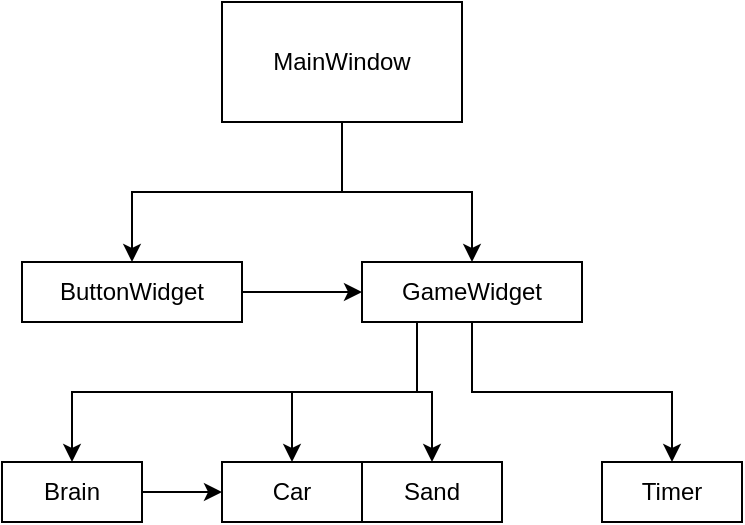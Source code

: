 <mxfile version="16.5.6" type="device"><diagram id="bE9uj-B_Ps83NKZLbxeA" name="Page-1"><mxGraphModel dx="1130" dy="1144" grid="1" gridSize="10" guides="1" tooltips="1" connect="1" arrows="1" fold="1" page="0" pageScale="1" pageWidth="850" pageHeight="1100" math="0" shadow="0"><root><mxCell id="0"/><mxCell id="1" parent="0"/><mxCell id="tYqLbTy8Bd4rN98ayMTu-12" style="edgeStyle=orthogonalEdgeStyle;rounded=0;orthogonalLoop=1;jettySize=auto;html=1;exitX=0.5;exitY=1;exitDx=0;exitDy=0;entryX=0.5;entryY=0;entryDx=0;entryDy=0;" edge="1" parent="1" source="tYqLbTy8Bd4rN98ayMTu-1" target="tYqLbTy8Bd4rN98ayMTu-4"><mxGeometry relative="1" as="geometry"/></mxCell><mxCell id="tYqLbTy8Bd4rN98ayMTu-13" style="edgeStyle=orthogonalEdgeStyle;rounded=0;orthogonalLoop=1;jettySize=auto;html=1;exitX=0.5;exitY=1;exitDx=0;exitDy=0;entryX=0.5;entryY=0;entryDx=0;entryDy=0;" edge="1" parent="1" source="tYqLbTy8Bd4rN98ayMTu-1" target="tYqLbTy8Bd4rN98ayMTu-5"><mxGeometry relative="1" as="geometry"/></mxCell><mxCell id="tYqLbTy8Bd4rN98ayMTu-1" value="MainWindow" style="rounded=0;whiteSpace=wrap;html=1;" vertex="1" parent="1"><mxGeometry x="90" y="150" width="120" height="60" as="geometry"/></mxCell><mxCell id="tYqLbTy8Bd4rN98ayMTu-2" value="Car" style="rounded=0;whiteSpace=wrap;html=1;" vertex="1" parent="1"><mxGeometry x="90" y="380" width="70" height="30" as="geometry"/></mxCell><mxCell id="tYqLbTy8Bd4rN98ayMTu-3" value="Sand" style="rounded=0;whiteSpace=wrap;html=1;" vertex="1" parent="1"><mxGeometry x="160" y="380" width="70" height="30" as="geometry"/></mxCell><mxCell id="tYqLbTy8Bd4rN98ayMTu-14" value="" style="edgeStyle=orthogonalEdgeStyle;rounded=0;orthogonalLoop=1;jettySize=auto;html=1;" edge="1" parent="1" source="tYqLbTy8Bd4rN98ayMTu-4" target="tYqLbTy8Bd4rN98ayMTu-5"><mxGeometry relative="1" as="geometry"/></mxCell><mxCell id="tYqLbTy8Bd4rN98ayMTu-4" value="ButtonWidget" style="rounded=0;whiteSpace=wrap;html=1;" vertex="1" parent="1"><mxGeometry x="-10" y="280" width="110" height="30" as="geometry"/></mxCell><mxCell id="tYqLbTy8Bd4rN98ayMTu-10" style="edgeStyle=orthogonalEdgeStyle;rounded=0;orthogonalLoop=1;jettySize=auto;html=1;exitX=0.25;exitY=1;exitDx=0;exitDy=0;" edge="1" parent="1" source="tYqLbTy8Bd4rN98ayMTu-5" target="tYqLbTy8Bd4rN98ayMTu-2"><mxGeometry relative="1" as="geometry"/></mxCell><mxCell id="tYqLbTy8Bd4rN98ayMTu-15" style="edgeStyle=orthogonalEdgeStyle;rounded=0;orthogonalLoop=1;jettySize=auto;html=1;exitX=0.25;exitY=1;exitDx=0;exitDy=0;entryX=0.5;entryY=0;entryDx=0;entryDy=0;" edge="1" parent="1" source="tYqLbTy8Bd4rN98ayMTu-5" target="tYqLbTy8Bd4rN98ayMTu-3"><mxGeometry relative="1" as="geometry"/></mxCell><mxCell id="tYqLbTy8Bd4rN98ayMTu-17" style="edgeStyle=orthogonalEdgeStyle;rounded=0;orthogonalLoop=1;jettySize=auto;html=1;exitX=0.5;exitY=1;exitDx=0;exitDy=0;entryX=0.5;entryY=0;entryDx=0;entryDy=0;" edge="1" parent="1" source="tYqLbTy8Bd4rN98ayMTu-5" target="tYqLbTy8Bd4rN98ayMTu-16"><mxGeometry relative="1" as="geometry"/></mxCell><mxCell id="tYqLbTy8Bd4rN98ayMTu-20" style="edgeStyle=orthogonalEdgeStyle;rounded=0;orthogonalLoop=1;jettySize=auto;html=1;exitX=0.25;exitY=1;exitDx=0;exitDy=0;entryX=0.5;entryY=0;entryDx=0;entryDy=0;" edge="1" parent="1" source="tYqLbTy8Bd4rN98ayMTu-5" target="tYqLbTy8Bd4rN98ayMTu-18"><mxGeometry relative="1" as="geometry"/></mxCell><mxCell id="tYqLbTy8Bd4rN98ayMTu-5" value="GameWidget" style="rounded=0;whiteSpace=wrap;html=1;" vertex="1" parent="1"><mxGeometry x="160" y="280" width="110" height="30" as="geometry"/></mxCell><mxCell id="tYqLbTy8Bd4rN98ayMTu-16" value="Timer" style="rounded=0;whiteSpace=wrap;html=1;" vertex="1" parent="1"><mxGeometry x="280" y="380" width="70" height="30" as="geometry"/></mxCell><mxCell id="tYqLbTy8Bd4rN98ayMTu-22" style="edgeStyle=orthogonalEdgeStyle;rounded=0;orthogonalLoop=1;jettySize=auto;html=1;exitX=1;exitY=0.5;exitDx=0;exitDy=0;entryX=0;entryY=0.5;entryDx=0;entryDy=0;" edge="1" parent="1" source="tYqLbTy8Bd4rN98ayMTu-18" target="tYqLbTy8Bd4rN98ayMTu-2"><mxGeometry relative="1" as="geometry"/></mxCell><mxCell id="tYqLbTy8Bd4rN98ayMTu-18" value="Brain" style="rounded=0;whiteSpace=wrap;html=1;" vertex="1" parent="1"><mxGeometry x="-20" y="380" width="70" height="30" as="geometry"/></mxCell></root></mxGraphModel></diagram></mxfile>